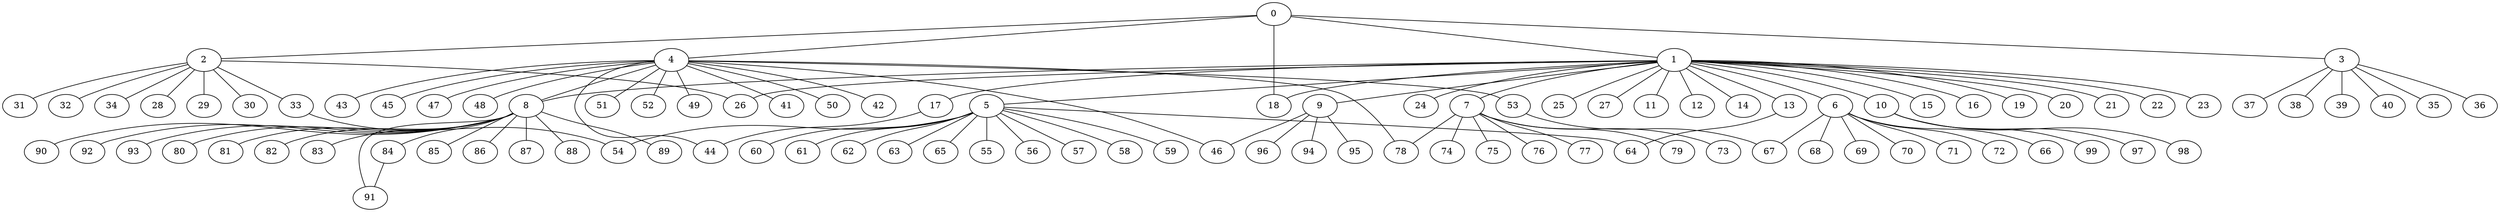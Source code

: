 
graph graphname {
    0 -- 1
0 -- 2
0 -- 3
0 -- 4
0 -- 18
1 -- 5
1 -- 6
1 -- 7
1 -- 8
1 -- 9
1 -- 10
1 -- 11
1 -- 12
1 -- 13
1 -- 14
1 -- 15
1 -- 16
1 -- 17
1 -- 18
1 -- 19
1 -- 20
1 -- 21
1 -- 22
1 -- 23
1 -- 24
1 -- 25
1 -- 26
1 -- 27
2 -- 32
2 -- 34
2 -- 33
2 -- 28
2 -- 29
2 -- 30
2 -- 31
2 -- 26
3 -- 35
3 -- 36
3 -- 37
3 -- 38
3 -- 39
3 -- 40
4 -- 41
4 -- 42
4 -- 43
4 -- 44
4 -- 45
4 -- 46
4 -- 47
4 -- 48
4 -- 49
4 -- 50
4 -- 51
4 -- 52
4 -- 53
4 -- 78
4 -- 8
5 -- 64
5 -- 65
5 -- 54
5 -- 55
5 -- 56
5 -- 57
5 -- 58
5 -- 59
5 -- 60
5 -- 61
5 -- 62
5 -- 63
6 -- 66
6 -- 67
6 -- 68
6 -- 69
6 -- 70
6 -- 71
6 -- 72
7 -- 73
7 -- 74
7 -- 75
7 -- 76
7 -- 77
7 -- 78
7 -- 79
8 -- 80
8 -- 81
8 -- 82
8 -- 83
8 -- 84
8 -- 85
8 -- 86
8 -- 87
8 -- 88
8 -- 89
8 -- 90
8 -- 91
8 -- 92
8 -- 93
9 -- 96
9 -- 94
9 -- 95
9 -- 46
10 -- 98
10 -- 99
10 -- 97
13 -- 64
17 -- 44
33 -- 54
53 -- 67
84 -- 91

}
